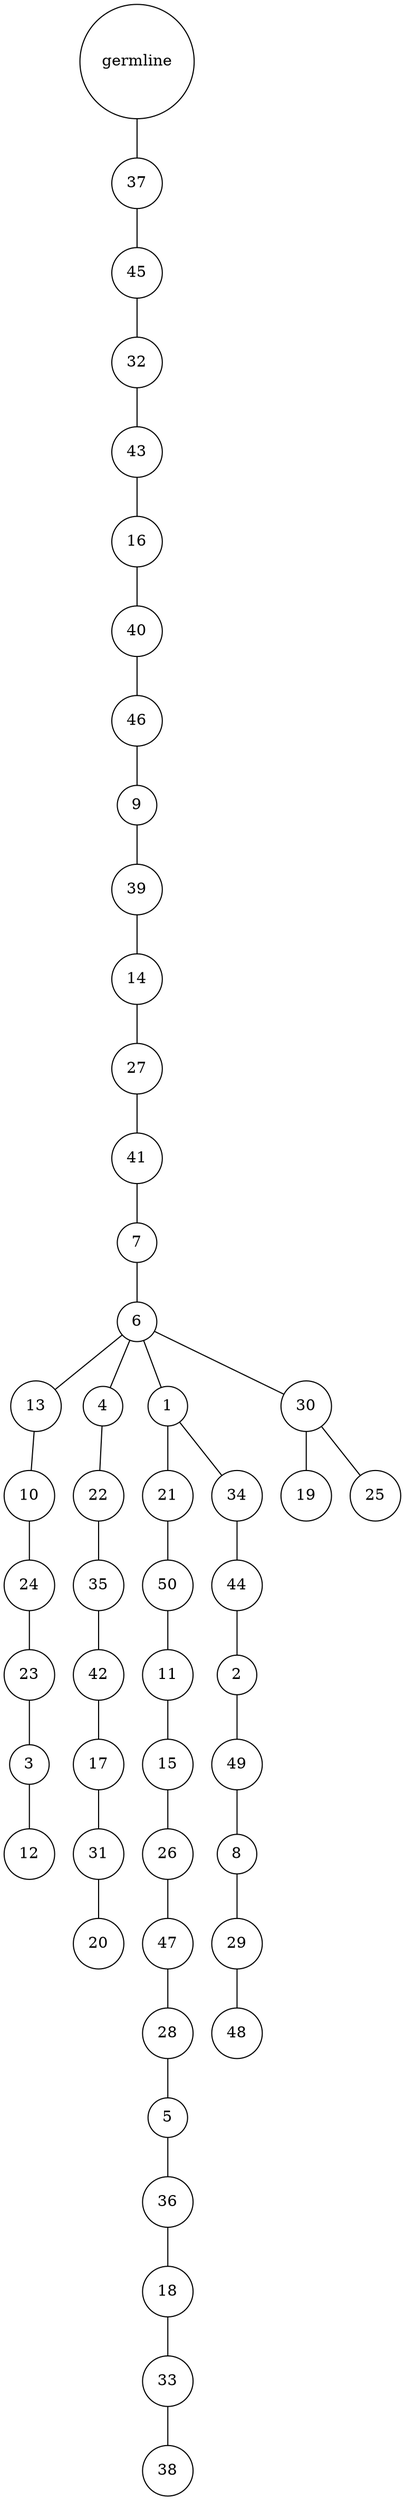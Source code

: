 graph {
	rankdir=UD;
	splines=line;
	node [shape=circle]
	"0x7f2d394b0c70" [label="germline"];
	"0x7f2d394b0ca0" [label="37"];
	"0x7f2d394b0c70" -- "0x7f2d394b0ca0" ;
	"0x7f2d394b0cd0" [label="45"];
	"0x7f2d394b0ca0" -- "0x7f2d394b0cd0" ;
	"0x7f2d394b0d00" [label="32"];
	"0x7f2d394b0cd0" -- "0x7f2d394b0d00" ;
	"0x7f2d394b0d30" [label="43"];
	"0x7f2d394b0d00" -- "0x7f2d394b0d30" ;
	"0x7f2d394b0d60" [label="16"];
	"0x7f2d394b0d30" -- "0x7f2d394b0d60" ;
	"0x7f2d394b0d90" [label="40"];
	"0x7f2d394b0d60" -- "0x7f2d394b0d90" ;
	"0x7f2d394b0dc0" [label="46"];
	"0x7f2d394b0d90" -- "0x7f2d394b0dc0" ;
	"0x7f2d394b0df0" [label="9"];
	"0x7f2d394b0dc0" -- "0x7f2d394b0df0" ;
	"0x7f2d394b0e20" [label="39"];
	"0x7f2d394b0df0" -- "0x7f2d394b0e20" ;
	"0x7f2d394b0e50" [label="14"];
	"0x7f2d394b0e20" -- "0x7f2d394b0e50" ;
	"0x7f2d394b0e80" [label="27"];
	"0x7f2d394b0e50" -- "0x7f2d394b0e80" ;
	"0x7f2d394b0eb0" [label="41"];
	"0x7f2d394b0e80" -- "0x7f2d394b0eb0" ;
	"0x7f2d394b0ee0" [label="7"];
	"0x7f2d394b0eb0" -- "0x7f2d394b0ee0" ;
	"0x7f2d394b0f10" [label="6"];
	"0x7f2d394b0ee0" -- "0x7f2d394b0f10" ;
	"0x7f2d394b0f40" [label="13"];
	"0x7f2d394b0f10" -- "0x7f2d394b0f40" ;
	"0x7f2d394b0f70" [label="10"];
	"0x7f2d394b0f40" -- "0x7f2d394b0f70" ;
	"0x7f2d394b0fa0" [label="24"];
	"0x7f2d394b0f70" -- "0x7f2d394b0fa0" ;
	"0x7f2d394b0fd0" [label="23"];
	"0x7f2d394b0fa0" -- "0x7f2d394b0fd0" ;
	"0x7f2d394c0040" [label="3"];
	"0x7f2d394b0fd0" -- "0x7f2d394c0040" ;
	"0x7f2d394c0070" [label="12"];
	"0x7f2d394c0040" -- "0x7f2d394c0070" ;
	"0x7f2d394c00a0" [label="4"];
	"0x7f2d394b0f10" -- "0x7f2d394c00a0" ;
	"0x7f2d394c00d0" [label="22"];
	"0x7f2d394c00a0" -- "0x7f2d394c00d0" ;
	"0x7f2d394c0100" [label="35"];
	"0x7f2d394c00d0" -- "0x7f2d394c0100" ;
	"0x7f2d394c0130" [label="42"];
	"0x7f2d394c0100" -- "0x7f2d394c0130" ;
	"0x7f2d394c0160" [label="17"];
	"0x7f2d394c0130" -- "0x7f2d394c0160" ;
	"0x7f2d394c0190" [label="31"];
	"0x7f2d394c0160" -- "0x7f2d394c0190" ;
	"0x7f2d394c01c0" [label="20"];
	"0x7f2d394c0190" -- "0x7f2d394c01c0" ;
	"0x7f2d394c01f0" [label="1"];
	"0x7f2d394b0f10" -- "0x7f2d394c01f0" ;
	"0x7f2d394c0220" [label="21"];
	"0x7f2d394c01f0" -- "0x7f2d394c0220" ;
	"0x7f2d394c0250" [label="50"];
	"0x7f2d394c0220" -- "0x7f2d394c0250" ;
	"0x7f2d394c0280" [label="11"];
	"0x7f2d394c0250" -- "0x7f2d394c0280" ;
	"0x7f2d394c02b0" [label="15"];
	"0x7f2d394c0280" -- "0x7f2d394c02b0" ;
	"0x7f2d394c02e0" [label="26"];
	"0x7f2d394c02b0" -- "0x7f2d394c02e0" ;
	"0x7f2d394c0310" [label="47"];
	"0x7f2d394c02e0" -- "0x7f2d394c0310" ;
	"0x7f2d394c0340" [label="28"];
	"0x7f2d394c0310" -- "0x7f2d394c0340" ;
	"0x7f2d394c0370" [label="5"];
	"0x7f2d394c0340" -- "0x7f2d394c0370" ;
	"0x7f2d394c03a0" [label="36"];
	"0x7f2d394c0370" -- "0x7f2d394c03a0" ;
	"0x7f2d394c03d0" [label="18"];
	"0x7f2d394c03a0" -- "0x7f2d394c03d0" ;
	"0x7f2d394c0400" [label="33"];
	"0x7f2d394c03d0" -- "0x7f2d394c0400" ;
	"0x7f2d394c0430" [label="38"];
	"0x7f2d394c0400" -- "0x7f2d394c0430" ;
	"0x7f2d394c0460" [label="34"];
	"0x7f2d394c01f0" -- "0x7f2d394c0460" ;
	"0x7f2d394c0490" [label="44"];
	"0x7f2d394c0460" -- "0x7f2d394c0490" ;
	"0x7f2d394c04c0" [label="2"];
	"0x7f2d394c0490" -- "0x7f2d394c04c0" ;
	"0x7f2d394c04f0" [label="49"];
	"0x7f2d394c04c0" -- "0x7f2d394c04f0" ;
	"0x7f2d394c0520" [label="8"];
	"0x7f2d394c04f0" -- "0x7f2d394c0520" ;
	"0x7f2d394c0550" [label="29"];
	"0x7f2d394c0520" -- "0x7f2d394c0550" ;
	"0x7f2d394c0580" [label="48"];
	"0x7f2d394c0550" -- "0x7f2d394c0580" ;
	"0x7f2d394c05b0" [label="30"];
	"0x7f2d394b0f10" -- "0x7f2d394c05b0" ;
	"0x7f2d394c05e0" [label="19"];
	"0x7f2d394c05b0" -- "0x7f2d394c05e0" ;
	"0x7f2d394c0610" [label="25"];
	"0x7f2d394c05b0" -- "0x7f2d394c0610" ;
}
